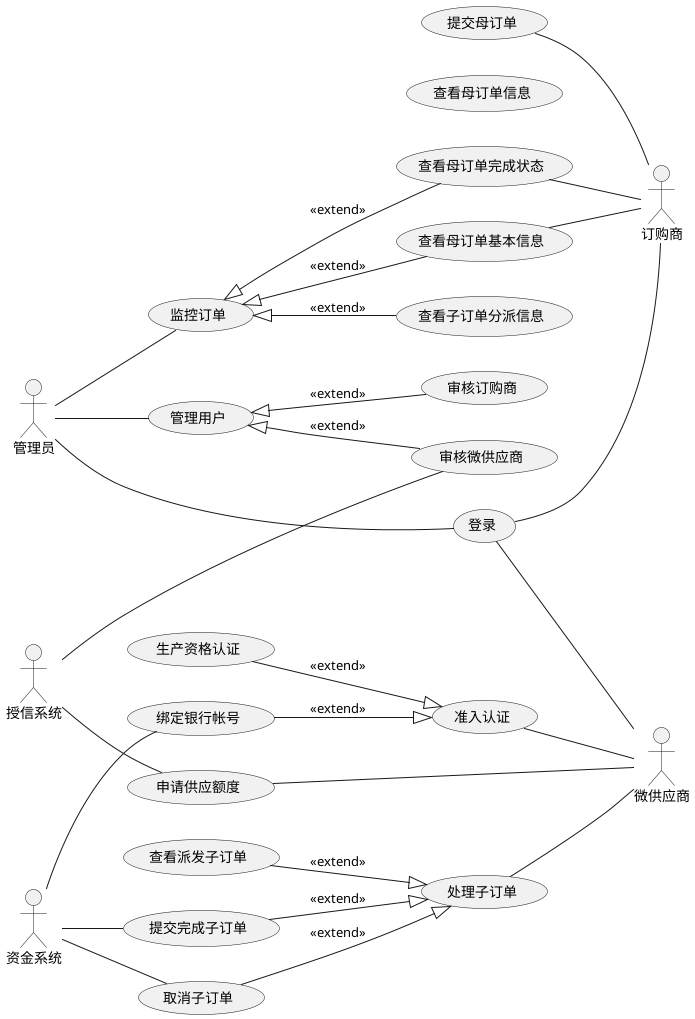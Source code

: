 @startuml

''' 布局信息
left to right direction

''' 以下部分描述了各个角色
:微供应商: as MiniProvider
:订购商: as Client
:管理员: as Admin
:授信系统: as CreditSys
:资金系统: as FundSys

''' 以下部分描述了各个用例
''' 注意由于使用了从左到右布局, 故连线方向up down等需旋转90度

MiniProvider -up- (登录)
MiniProvider -up- (准入认证)
MiniProvider -up- (申请供应额度)
MiniProvider -up- (处理子订单)

(生产资格认证) --|> (准入认证) : <<extend>>
(绑定银行帐号) --|> (准入认证) : <<extend>>
(查看派发子订单) --|> (处理子订单) : <<extend>>
(提交完成子订单) --|> (处理子订单) : <<extend>>
(取消子订单) --|> (处理子订单) : <<extend>>

Client -up- (登录)
Client -up- (提交母订单)
Client -up- (查看母订单基本信息)
Client -up- (查看母订单完成状态)

together {
    Admin -- (登录)
    Admin -- (监控订单)
    Admin -- (管理用户)
    (管理用户) <|-- (审核微供应商) : <<extend>>
    (管理用户) <|-- (审核订购商) : <<extend>>
    (监控订单) <|-- (查看母订单基本信息) : <<extend>>
    (监控订单) <|-- (查看母订单完成状态) : <<extend>>
    (监控订单) <|-- (查看子订单分派信息) : <<extend>>

    CreditSys -- (申请供应额度)
    CreditSys -- (审核微供应商)
    FundSys -- (取消子订单)
    FundSys -- (提交完成子订单)
    FundSys -- (绑定银行帐号)
}

''' 用于控制布局的连线, 不显示
(提交母订单) -[hidden]right- (查看母订单信息)
(查看母订单信息) -[hidden]right- (查看母订单完成状态)

(生产资格认证) -[hidden]right- (绑定银行帐号)
(绑定银行帐号) -[hidden]right- (申请供应额度)
(申请供应额度) -[hidden]right- (查看派发子订单)
(查看派发子订单) -[hidden]right- (提交完成子订单)
(查看派发子订单) -[hidden]right- (取消子订单)
@enduml